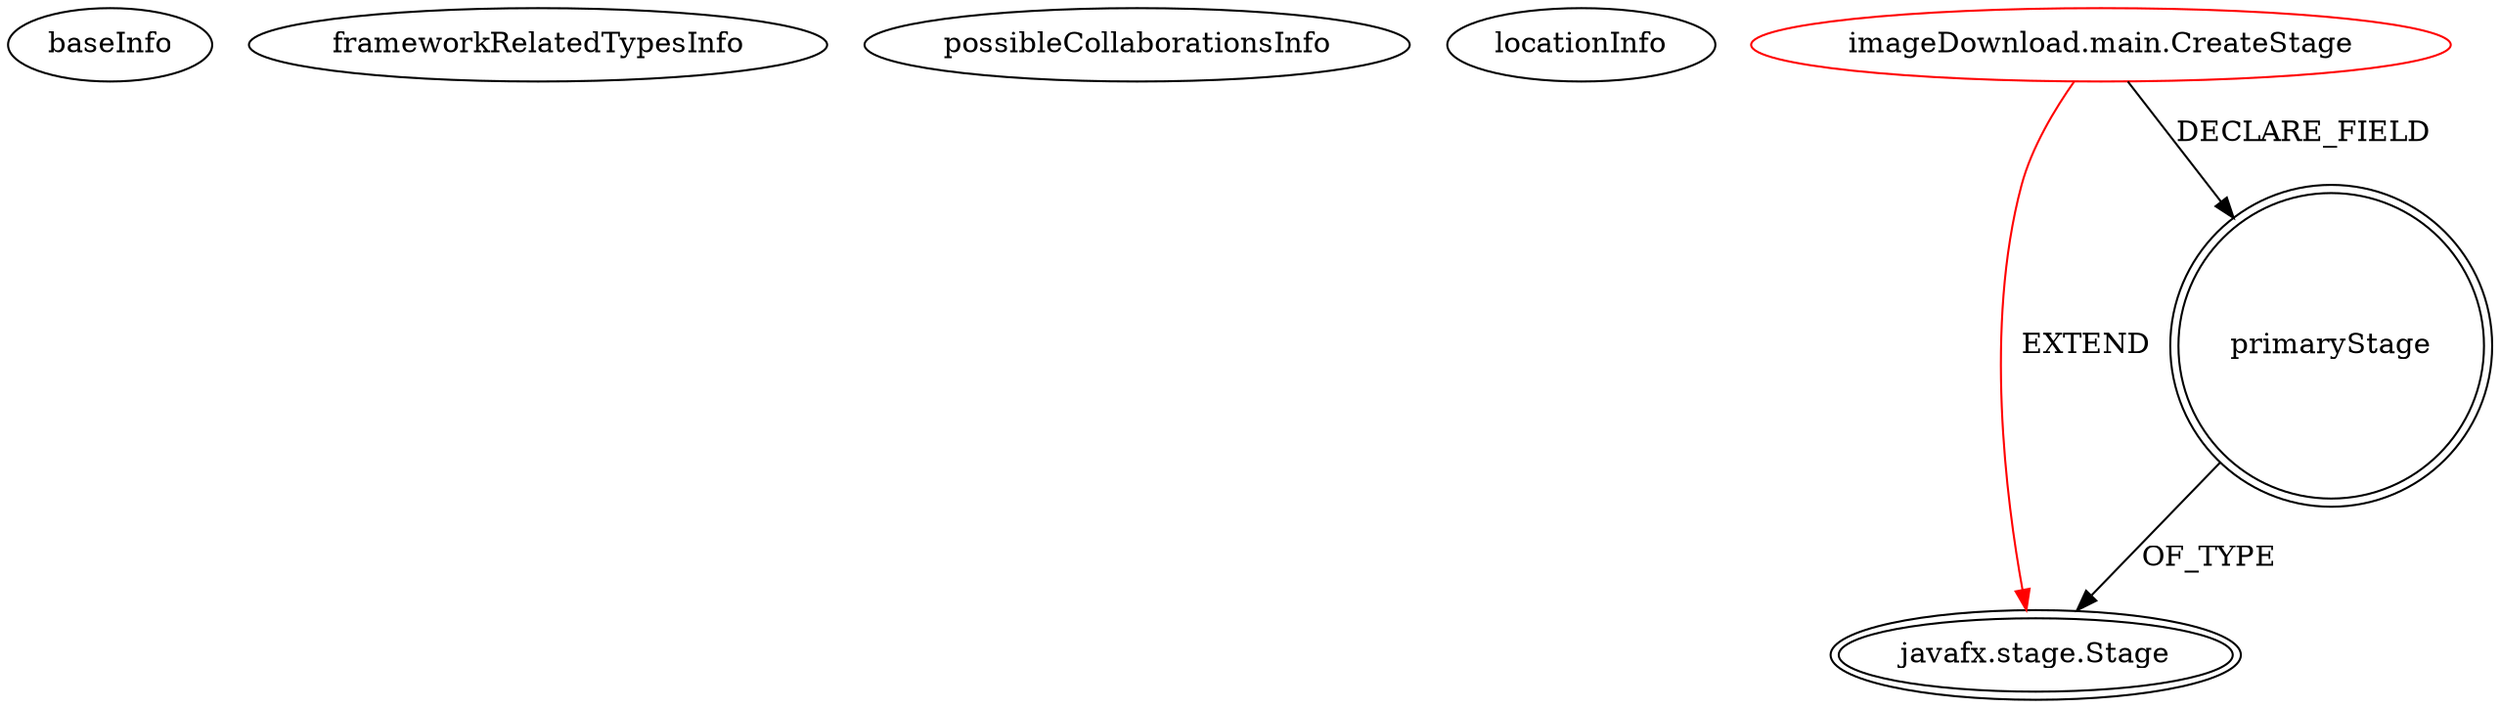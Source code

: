 digraph {
baseInfo[graphId=4265,category="extension_graph",isAnonymous=false,possibleRelation=false]
frameworkRelatedTypesInfo[0="javafx.stage.Stage"]
possibleCollaborationsInfo[]
locationInfo[projectName="stachura93-imageDownloadJavaFX",filePath="/stachura93-imageDownloadJavaFX/imageDownloadJavaFX-master/src/imageDownload/main/CreateStage.java",contextSignature="CreateStage",graphId="4265"]
0[label="imageDownload.main.CreateStage",vertexType="ROOT_CLIENT_CLASS_DECLARATION",isFrameworkType=false,color=red]
1[label="javafx.stage.Stage",vertexType="FRAMEWORK_CLASS_TYPE",isFrameworkType=true,peripheries=2]
2[label="primaryStage",vertexType="FIELD_DECLARATION",isFrameworkType=true,peripheries=2,shape=circle]
0->1[label="EXTEND",color=red]
0->2[label="DECLARE_FIELD"]
2->1[label="OF_TYPE"]
}
